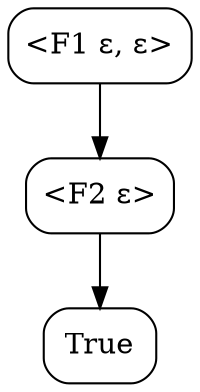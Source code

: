 digraph {
  node [shape=box, style=rounded];

  C0 [label="<F1 ε, ε>"];
  C1 [label="<F2 ε>"];
  C0 -> C1;
  C2 [label="True"];
  C1 -> C2;
}
